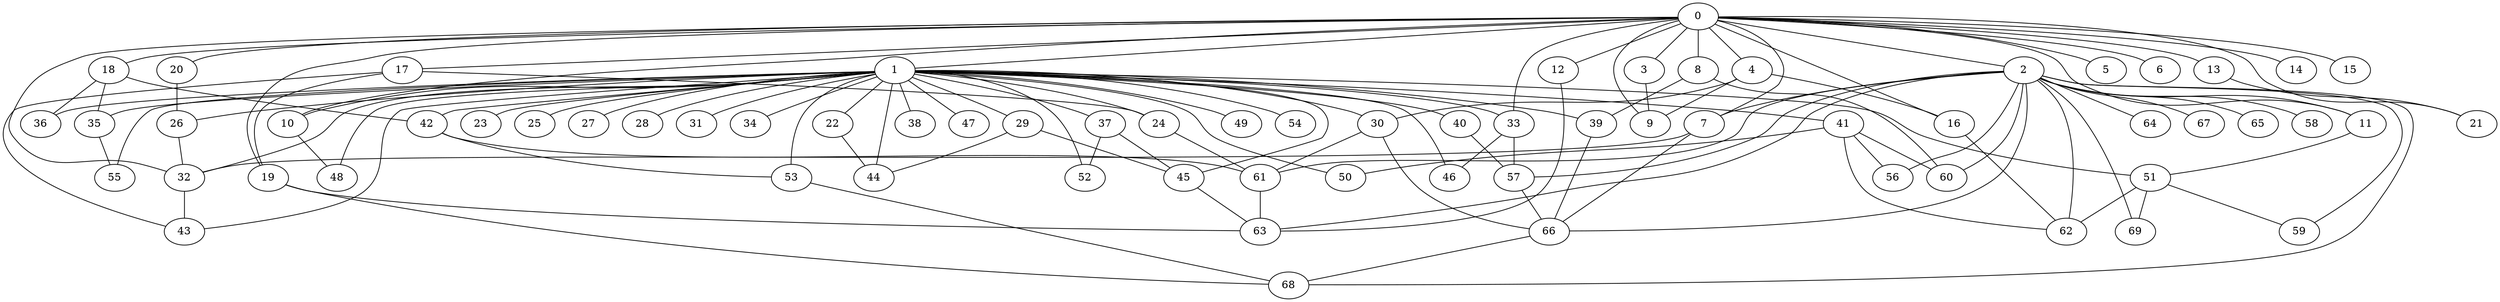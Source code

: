 
graph graphname {
    0 -- 1
0 -- 2
0 -- 3
0 -- 4
0 -- 5
0 -- 6
0 -- 7
0 -- 8
0 -- 9
0 -- 10
0 -- 11
0 -- 12
0 -- 13
0 -- 14
0 -- 15
0 -- 16
0 -- 17
0 -- 18
0 -- 19
0 -- 20
0 -- 21
0 -- 32
0 -- 33
1 -- 22
1 -- 23
1 -- 24
1 -- 25
1 -- 26
1 -- 27
1 -- 28
1 -- 29
1 -- 30
1 -- 31
1 -- 32
1 -- 33
1 -- 34
1 -- 35
1 -- 36
1 -- 37
1 -- 38
1 -- 39
1 -- 40
1 -- 41
1 -- 42
1 -- 43
1 -- 44
1 -- 45
1 -- 46
1 -- 47
1 -- 48
1 -- 49
1 -- 50
1 -- 51
1 -- 52
1 -- 53
1 -- 54
1 -- 55
1 -- 10
2 -- 64
2 -- 66
2 -- 67
2 -- 68
2 -- 69
2 -- 65
2 -- 56
2 -- 57
2 -- 58
2 -- 59
2 -- 60
2 -- 61
2 -- 62
2 -- 63
2 -- 7
2 -- 11
3 -- 9
4 -- 9
4 -- 16
4 -- 30
7 -- 32
7 -- 66
8 -- 60
8 -- 39
10 -- 48
11 -- 51
12 -- 63
13 -- 21
16 -- 62
17 -- 43
17 -- 19
17 -- 24
18 -- 36
18 -- 35
18 -- 42
19 -- 63
19 -- 68
20 -- 26
22 -- 44
24 -- 61
26 -- 32
29 -- 44
29 -- 45
30 -- 61
30 -- 66
32 -- 43
33 -- 57
33 -- 46
35 -- 55
37 -- 52
37 -- 45
39 -- 66
40 -- 57
41 -- 50
41 -- 60
41 -- 56
41 -- 62
42 -- 53
42 -- 61
45 -- 63
51 -- 69
51 -- 59
51 -- 62
53 -- 68
57 -- 66
61 -- 63
66 -- 68

}
